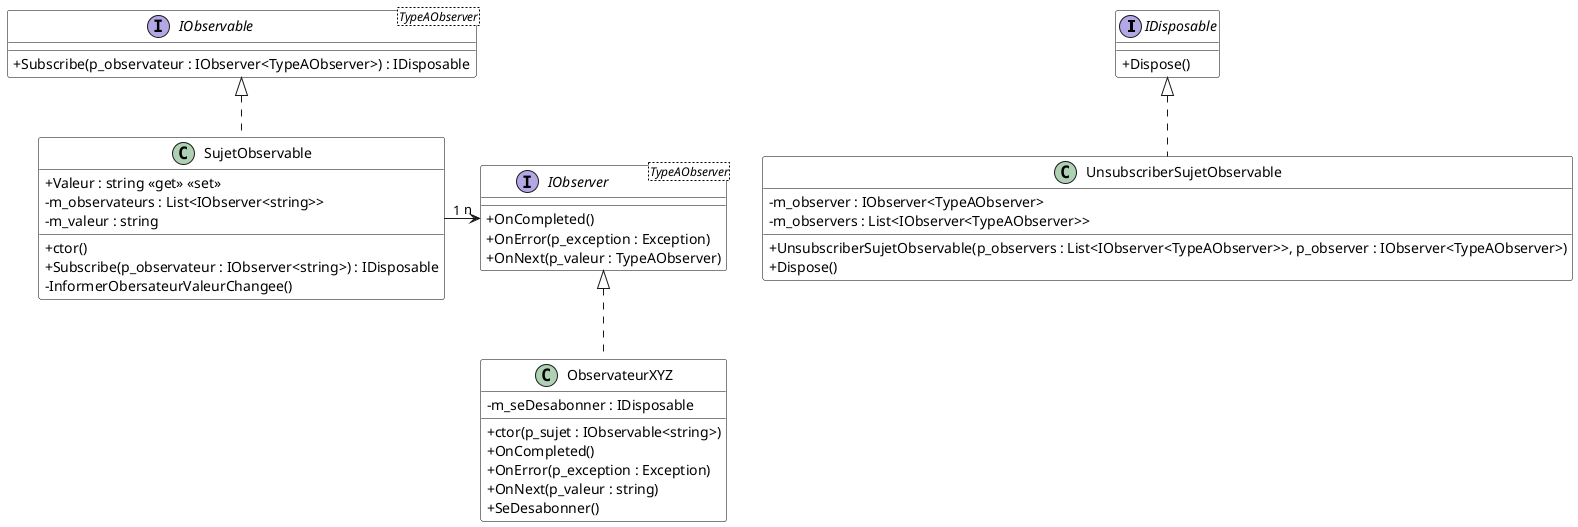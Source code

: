 @startuml DiagDTO

skinparam classAttributeIconSize 0
skinparam class {
    BackgroundColor White
    BorderColor #000
}

interface IDisposable {
    + Dispose()
}

interface IObservable<TypeAObserver> {
    + Subscribe(p_observateur : IObserver<TypeAObserver>) : IDisposable
}

interface IObserver<TypeAObserver> {
    + OnCompleted()
    + OnError(p_exception : Exception)
    + OnNext(p_valeur : TypeAObserver)
}

class SujetObservable {
    + Valeur : string <<get>> <<set>>
    - m_observateurs : List<IObserver<string>>
    - m_valeur : string
    + ctor()
    + Subscribe(p_observateur : IObserver<string>) : IDisposable
    - InformerObersateurValeurChangee()
}

class ObservateurXYZ {
    - m_seDesabonner : IDisposable
    + ctor(p_sujet : IObservable<string>)
    + OnCompleted()
    + OnError(p_exception : Exception)
    + OnNext(p_valeur : string)
    + SeDesabonner()
}

class UnsubscriberSujetObservable {
    - m_observer : IObserver<TypeAObserver>
    - m_observers : List<IObserver<TypeAObserver>>
    + UnsubscriberSujetObservable(p_observers : List<IObserver<TypeAObserver>>, p_observer : IObserver<TypeAObserver>)
    + Dispose()
}

SujetObservable "1" -right-> "n" IObserver
IObserver <|.. ObservateurXYZ
IDisposable <|.. UnsubscriberSujetObservable
IObservable <|.. SujetObservable


@enduml